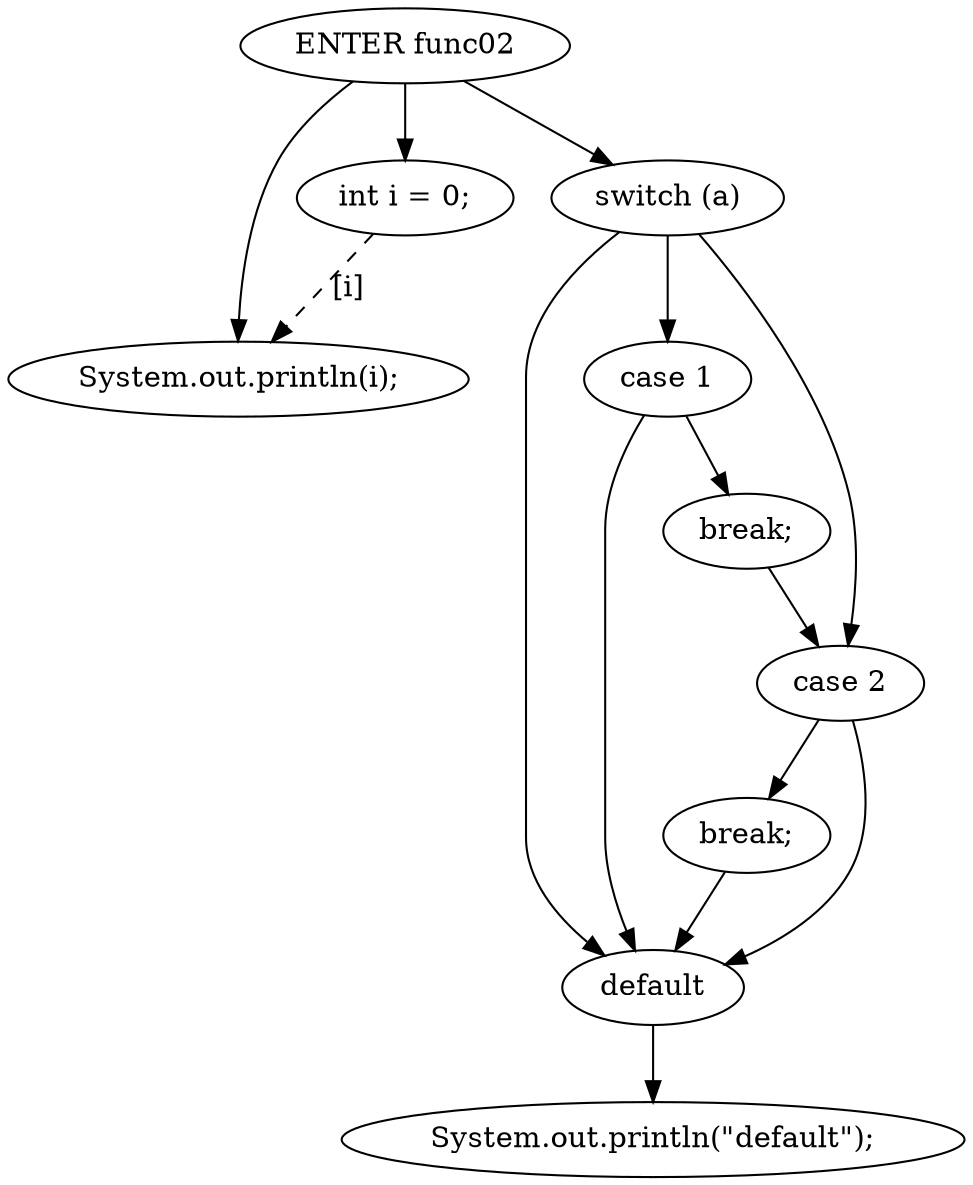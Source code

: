 digraph G {
  0 [ label="ENTER func02" ];
  2 [ label="int i = 0;" ];
  3 [ label="switch (a)" ];
  4 [ label="case 1" ];
  5 [ label="break;" ];
  6 [ label="case 2" ];
  7 [ label="break;" ];
  8 [ label="default" ];
  9 [ label="System.out.println(\"default\");" ];
  10 [ label="System.out.println(i);" ];
  2 -> 10 [ style="dashed" label="[i]" ];
  0 -> 2 [ ];
  0 -> 3 [ ];
  0 -> 10 [ ];
  3 -> 4 [ ];
  4 -> 5 [ ];
  5 -> 6 [ ];
  3 -> 6 [ ];
  6 -> 7 [ ];
  7 -> 8 [ ];
  3 -> 8 [ ];
  8 -> 9 [ ];
  4 -> 8 [ ];
  6 -> 8 [ ];
}
